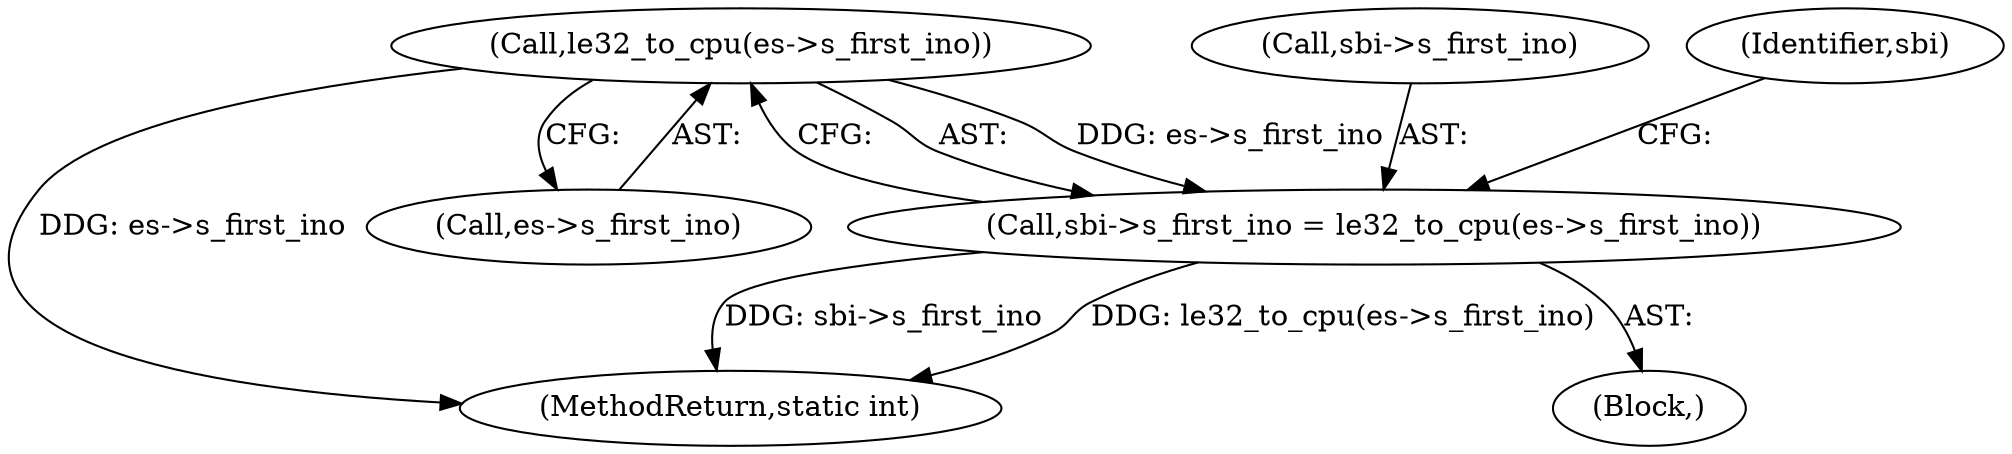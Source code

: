 digraph "0_linux_be0726d33cb8f411945884664924bed3cb8c70ee_0@pointer" {
"1000645" [label="(Call,le32_to_cpu(es->s_first_ino))"];
"1000641" [label="(Call,sbi->s_first_ino = le32_to_cpu(es->s_first_ino))"];
"1001382" [label="(MethodReturn,static int)"];
"1000642" [label="(Call,sbi->s_first_ino)"];
"1000641" [label="(Call,sbi->s_first_ino = le32_to_cpu(es->s_first_ino))"];
"1000646" [label="(Call,es->s_first_ino)"];
"1000632" [label="(Block,)"];
"1000645" [label="(Call,le32_to_cpu(es->s_first_ino))"];
"1000653" [label="(Identifier,sbi)"];
"1000645" -> "1000641"  [label="AST: "];
"1000645" -> "1000646"  [label="CFG: "];
"1000646" -> "1000645"  [label="AST: "];
"1000641" -> "1000645"  [label="CFG: "];
"1000645" -> "1001382"  [label="DDG: es->s_first_ino"];
"1000645" -> "1000641"  [label="DDG: es->s_first_ino"];
"1000641" -> "1000632"  [label="AST: "];
"1000642" -> "1000641"  [label="AST: "];
"1000653" -> "1000641"  [label="CFG: "];
"1000641" -> "1001382"  [label="DDG: le32_to_cpu(es->s_first_ino)"];
"1000641" -> "1001382"  [label="DDG: sbi->s_first_ino"];
}
